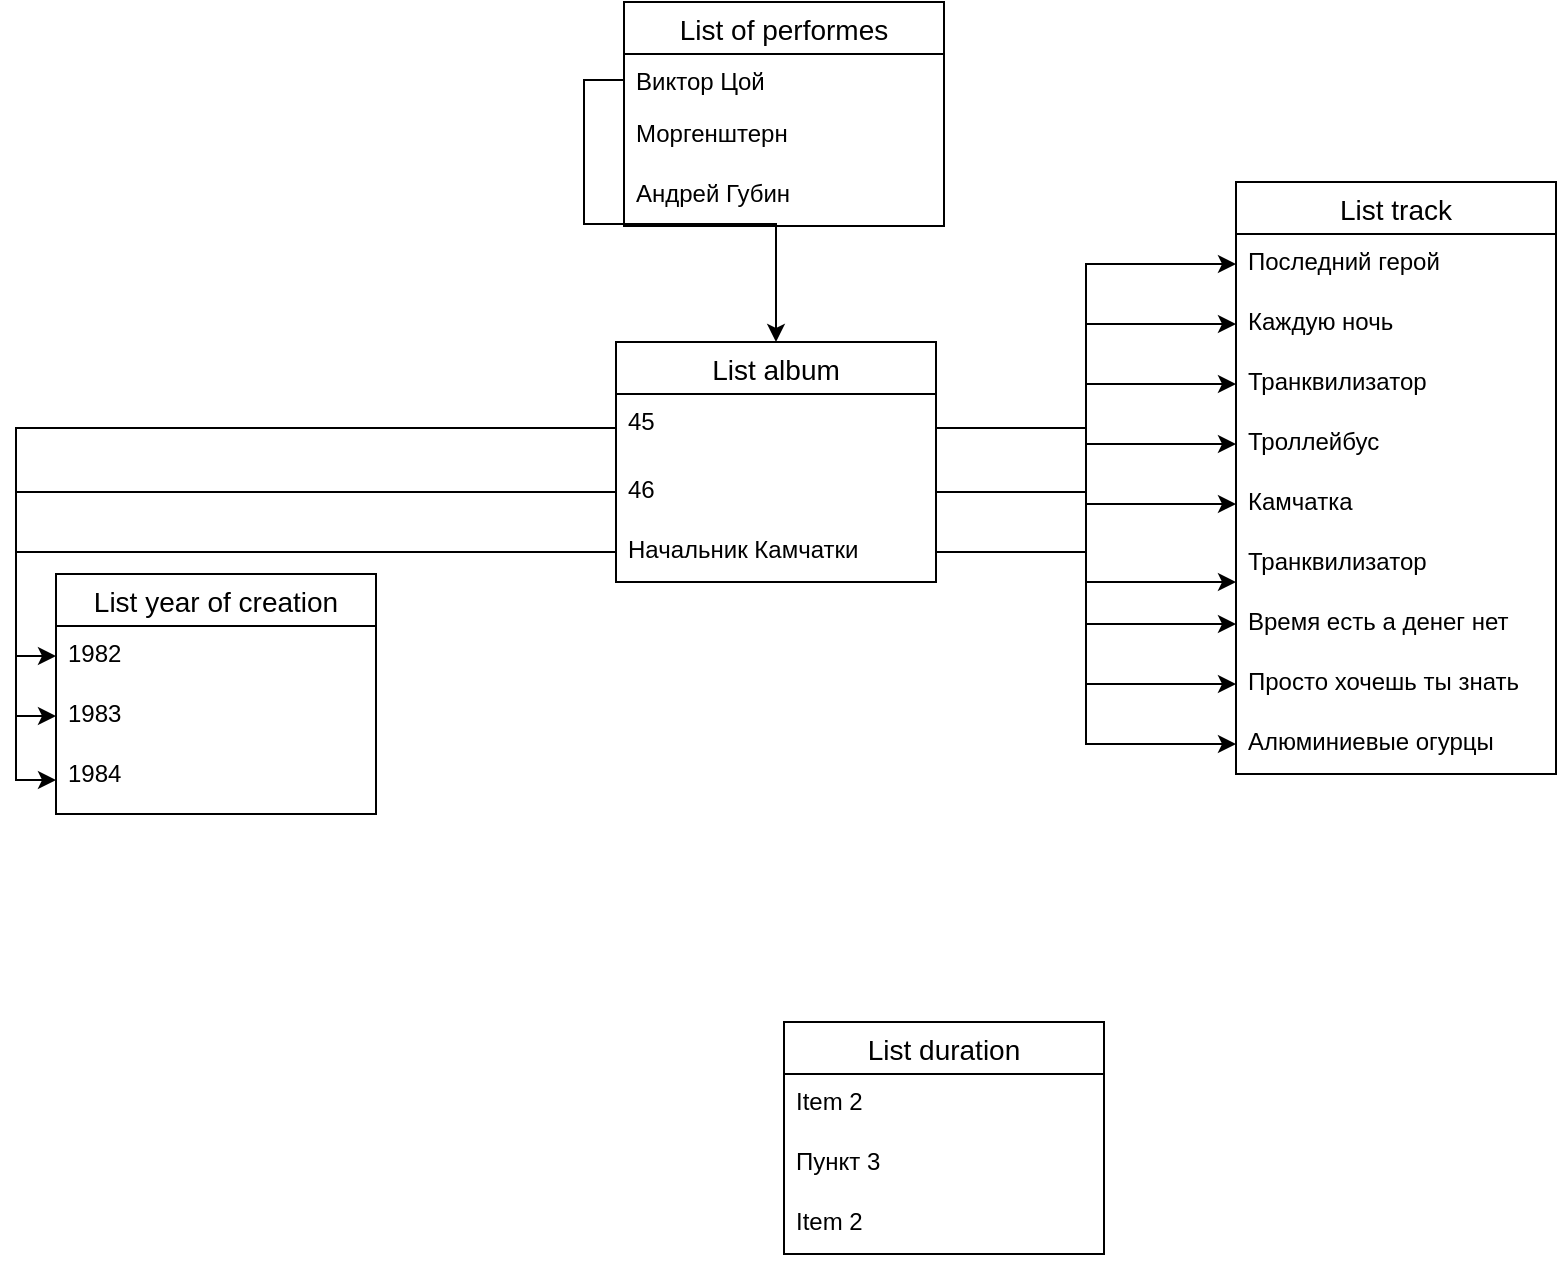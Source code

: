 <mxfile version="14.9.7" type="github">
  <diagram id="wcIPU9KMMJ4un5b8Lt9M" name="Page-1">
    <mxGraphModel dx="1422" dy="762" grid="1" gridSize="10" guides="1" tooltips="1" connect="1" arrows="1" fold="1" page="1" pageScale="1" pageWidth="827" pageHeight="1169" math="0" shadow="0">
      <root>
        <mxCell id="0" />
        <mxCell id="1" parent="0" />
        <mxCell id="bafzeU58rA8XqYi_XDJe-40" value="List of performes" style="swimlane;fontStyle=0;childLayout=stackLayout;horizontal=1;startSize=26;horizontalStack=0;resizeParent=1;resizeParentMax=0;resizeLast=0;collapsible=1;marginBottom=0;align=center;fontSize=14;" vertex="1" parent="1">
          <mxGeometry x="334" y="30" width="160" height="112" as="geometry" />
        </mxCell>
        <mxCell id="bafzeU58rA8XqYi_XDJe-41" value="Виктор Цой" style="text;strokeColor=none;fillColor=none;spacingLeft=4;spacingRight=4;overflow=hidden;rotatable=0;points=[[0,0.5],[1,0.5]];portConstraint=eastwest;fontSize=12;" vertex="1" parent="bafzeU58rA8XqYi_XDJe-40">
          <mxGeometry y="26" width="160" height="26" as="geometry" />
        </mxCell>
        <mxCell id="bafzeU58rA8XqYi_XDJe-42" value="Моргенштерн" style="text;strokeColor=none;fillColor=none;spacingLeft=4;spacingRight=4;overflow=hidden;rotatable=0;points=[[0,0.5],[1,0.5]];portConstraint=eastwest;fontSize=12;" vertex="1" parent="bafzeU58rA8XqYi_XDJe-40">
          <mxGeometry y="52" width="160" height="30" as="geometry" />
        </mxCell>
        <mxCell id="bafzeU58rA8XqYi_XDJe-43" value="Андрей Губин" style="text;strokeColor=none;fillColor=none;spacingLeft=4;spacingRight=4;overflow=hidden;rotatable=0;points=[[0,0.5],[1,0.5]];portConstraint=eastwest;fontSize=12;" vertex="1" parent="bafzeU58rA8XqYi_XDJe-40">
          <mxGeometry y="82" width="160" height="30" as="geometry" />
        </mxCell>
        <mxCell id="bafzeU58rA8XqYi_XDJe-48" value="List album" style="swimlane;fontStyle=0;childLayout=stackLayout;horizontal=1;startSize=26;horizontalStack=0;resizeParent=1;resizeParentMax=0;resizeLast=0;collapsible=1;marginBottom=0;align=center;fontSize=14;" vertex="1" parent="1">
          <mxGeometry x="330" y="200" width="160" height="120" as="geometry" />
        </mxCell>
        <mxCell id="bafzeU58rA8XqYi_XDJe-74" value="45" style="text;strokeColor=none;fillColor=none;spacingLeft=4;spacingRight=4;overflow=hidden;rotatable=0;points=[[0,0.5],[1,0.5]];portConstraint=eastwest;fontSize=12;" vertex="1" parent="bafzeU58rA8XqYi_XDJe-48">
          <mxGeometry y="26" width="160" height="34" as="geometry" />
        </mxCell>
        <mxCell id="bafzeU58rA8XqYi_XDJe-50" value="46" style="text;strokeColor=none;fillColor=none;spacingLeft=4;spacingRight=4;overflow=hidden;rotatable=0;points=[[0,0.5],[1,0.5]];portConstraint=eastwest;fontSize=12;" vertex="1" parent="bafzeU58rA8XqYi_XDJe-48">
          <mxGeometry y="60" width="160" height="30" as="geometry" />
        </mxCell>
        <mxCell id="bafzeU58rA8XqYi_XDJe-51" value="Начальник Камчатки" style="text;strokeColor=none;fillColor=none;spacingLeft=4;spacingRight=4;overflow=hidden;rotatable=0;points=[[0,0.5],[1,0.5]];portConstraint=eastwest;fontSize=12;" vertex="1" parent="bafzeU58rA8XqYi_XDJe-48">
          <mxGeometry y="90" width="160" height="30" as="geometry" />
        </mxCell>
        <mxCell id="bafzeU58rA8XqYi_XDJe-53" style="edgeStyle=orthogonalEdgeStyle;rounded=0;orthogonalLoop=1;jettySize=auto;html=1;exitX=0;exitY=0.5;exitDx=0;exitDy=0;" edge="1" parent="1" source="bafzeU58rA8XqYi_XDJe-41" target="bafzeU58rA8XqYi_XDJe-48">
          <mxGeometry relative="1" as="geometry" />
        </mxCell>
        <mxCell id="bafzeU58rA8XqYi_XDJe-68" value="List year of creation" style="swimlane;fontStyle=0;childLayout=stackLayout;horizontal=1;startSize=26;horizontalStack=0;resizeParent=1;resizeParentMax=0;resizeLast=0;collapsible=1;marginBottom=0;align=center;fontSize=14;" vertex="1" parent="1">
          <mxGeometry x="50" y="316" width="160" height="120" as="geometry" />
        </mxCell>
        <mxCell id="bafzeU58rA8XqYi_XDJe-69" value="1982" style="text;strokeColor=none;fillColor=none;spacingLeft=4;spacingRight=4;overflow=hidden;rotatable=0;points=[[0,0.5],[1,0.5]];portConstraint=eastwest;fontSize=12;" vertex="1" parent="bafzeU58rA8XqYi_XDJe-68">
          <mxGeometry y="26" width="160" height="30" as="geometry" />
        </mxCell>
        <mxCell id="bafzeU58rA8XqYi_XDJe-70" value="1983" style="text;strokeColor=none;fillColor=none;spacingLeft=4;spacingRight=4;overflow=hidden;rotatable=0;points=[[0,0.5],[1,0.5]];portConstraint=eastwest;fontSize=12;" vertex="1" parent="bafzeU58rA8XqYi_XDJe-68">
          <mxGeometry y="56" width="160" height="30" as="geometry" />
        </mxCell>
        <mxCell id="bafzeU58rA8XqYi_XDJe-71" value="1984" style="text;strokeColor=none;fillColor=none;spacingLeft=4;spacingRight=4;overflow=hidden;rotatable=0;points=[[0,0.5],[1,0.5]];portConstraint=eastwest;fontSize=12;" vertex="1" parent="bafzeU58rA8XqYi_XDJe-68">
          <mxGeometry y="86" width="160" height="34" as="geometry" />
        </mxCell>
        <mxCell id="bafzeU58rA8XqYi_XDJe-75" style="edgeStyle=orthogonalEdgeStyle;rounded=0;orthogonalLoop=1;jettySize=auto;html=1;entryX=0;entryY=0.5;entryDx=0;entryDy=0;" edge="1" parent="1" source="bafzeU58rA8XqYi_XDJe-74" target="bafzeU58rA8XqYi_XDJe-69">
          <mxGeometry relative="1" as="geometry" />
        </mxCell>
        <mxCell id="bafzeU58rA8XqYi_XDJe-79" style="edgeStyle=orthogonalEdgeStyle;rounded=0;orthogonalLoop=1;jettySize=auto;html=1;exitX=0;exitY=0.5;exitDx=0;exitDy=0;entryX=0;entryY=0.5;entryDx=0;entryDy=0;" edge="1" parent="1" source="bafzeU58rA8XqYi_XDJe-50" target="bafzeU58rA8XqYi_XDJe-70">
          <mxGeometry relative="1" as="geometry" />
        </mxCell>
        <mxCell id="bafzeU58rA8XqYi_XDJe-80" style="edgeStyle=orthogonalEdgeStyle;rounded=0;orthogonalLoop=1;jettySize=auto;html=1;entryX=0;entryY=0.5;entryDx=0;entryDy=0;" edge="1" parent="1" source="bafzeU58rA8XqYi_XDJe-51" target="bafzeU58rA8XqYi_XDJe-71">
          <mxGeometry relative="1" as="geometry" />
        </mxCell>
        <mxCell id="bafzeU58rA8XqYi_XDJe-109" value="List track" style="swimlane;fontStyle=0;childLayout=stackLayout;horizontal=1;startSize=26;horizontalStack=0;resizeParent=1;resizeParentMax=0;resizeLast=0;collapsible=1;marginBottom=0;align=center;fontSize=14;" vertex="1" parent="1">
          <mxGeometry x="640" y="120" width="160" height="296" as="geometry" />
        </mxCell>
        <mxCell id="bafzeU58rA8XqYi_XDJe-110" value="Последний герой" style="text;strokeColor=none;fillColor=none;spacingLeft=4;spacingRight=4;overflow=hidden;rotatable=0;points=[[0,0.5],[1,0.5]];portConstraint=eastwest;fontSize=12;" vertex="1" parent="bafzeU58rA8XqYi_XDJe-109">
          <mxGeometry y="26" width="160" height="30" as="geometry" />
        </mxCell>
        <mxCell id="bafzeU58rA8XqYi_XDJe-111" value="Каждую ночь" style="text;strokeColor=none;fillColor=none;spacingLeft=4;spacingRight=4;overflow=hidden;rotatable=0;points=[[0,0.5],[1,0.5]];portConstraint=eastwest;fontSize=12;" vertex="1" parent="bafzeU58rA8XqYi_XDJe-109">
          <mxGeometry y="56" width="160" height="30" as="geometry" />
        </mxCell>
        <mxCell id="bafzeU58rA8XqYi_XDJe-112" value="Транквилизатор" style="text;strokeColor=none;fillColor=none;spacingLeft=4;spacingRight=4;overflow=hidden;rotatable=0;points=[[0,0.5],[1,0.5]];portConstraint=eastwest;fontSize=12;" vertex="1" parent="bafzeU58rA8XqYi_XDJe-109">
          <mxGeometry y="86" width="160" height="30" as="geometry" />
        </mxCell>
        <mxCell id="bafzeU58rA8XqYi_XDJe-113" value="Троллейбус" style="text;strokeColor=none;fillColor=none;spacingLeft=4;spacingRight=4;overflow=hidden;rotatable=0;points=[[0,0.5],[1,0.5]];portConstraint=eastwest;fontSize=12;" vertex="1" parent="bafzeU58rA8XqYi_XDJe-109">
          <mxGeometry y="116" width="160" height="30" as="geometry" />
        </mxCell>
        <mxCell id="bafzeU58rA8XqYi_XDJe-114" value="Камчатка" style="text;strokeColor=none;fillColor=none;spacingLeft=4;spacingRight=4;overflow=hidden;rotatable=0;points=[[0,0.5],[1,0.5]];portConstraint=eastwest;fontSize=12;" vertex="1" parent="bafzeU58rA8XqYi_XDJe-109">
          <mxGeometry y="146" width="160" height="30" as="geometry" />
        </mxCell>
        <mxCell id="bafzeU58rA8XqYi_XDJe-115" value="Транквилизатор" style="text;strokeColor=none;fillColor=none;spacingLeft=4;spacingRight=4;overflow=hidden;rotatable=0;points=[[0,0.5],[1,0.5]];portConstraint=eastwest;fontSize=12;" vertex="1" parent="bafzeU58rA8XqYi_XDJe-109">
          <mxGeometry y="176" width="160" height="30" as="geometry" />
        </mxCell>
        <mxCell id="bafzeU58rA8XqYi_XDJe-116" value="Время есть а денег нет " style="text;strokeColor=none;fillColor=none;spacingLeft=4;spacingRight=4;overflow=hidden;rotatable=0;points=[[0,0.5],[1,0.5]];portConstraint=eastwest;fontSize=12;" vertex="1" parent="bafzeU58rA8XqYi_XDJe-109">
          <mxGeometry y="206" width="160" height="30" as="geometry" />
        </mxCell>
        <mxCell id="bafzeU58rA8XqYi_XDJe-117" value="Просто хочешь ты знать" style="text;strokeColor=none;fillColor=none;spacingLeft=4;spacingRight=4;overflow=hidden;rotatable=0;points=[[0,0.5],[1,0.5]];portConstraint=eastwest;fontSize=12;" vertex="1" parent="bafzeU58rA8XqYi_XDJe-109">
          <mxGeometry y="236" width="160" height="30" as="geometry" />
        </mxCell>
        <mxCell id="bafzeU58rA8XqYi_XDJe-118" value="Алюминиевые огурцы " style="text;strokeColor=none;fillColor=none;spacingLeft=4;spacingRight=4;overflow=hidden;rotatable=0;points=[[0,0.5],[1,0.5]];portConstraint=eastwest;fontSize=12;" vertex="1" parent="bafzeU58rA8XqYi_XDJe-109">
          <mxGeometry y="266" width="160" height="30" as="geometry" />
        </mxCell>
        <mxCell id="bafzeU58rA8XqYi_XDJe-120" style="edgeStyle=orthogonalEdgeStyle;rounded=0;orthogonalLoop=1;jettySize=auto;html=1;exitX=1;exitY=0.5;exitDx=0;exitDy=0;entryX=0;entryY=0.5;entryDx=0;entryDy=0;" edge="1" parent="1" source="bafzeU58rA8XqYi_XDJe-74" target="bafzeU58rA8XqYi_XDJe-116">
          <mxGeometry relative="1" as="geometry" />
        </mxCell>
        <mxCell id="bafzeU58rA8XqYi_XDJe-121" style="edgeStyle=orthogonalEdgeStyle;rounded=0;orthogonalLoop=1;jettySize=auto;html=1;entryX=0;entryY=0.5;entryDx=0;entryDy=0;" edge="1" parent="1" source="bafzeU58rA8XqYi_XDJe-74" target="bafzeU58rA8XqYi_XDJe-117">
          <mxGeometry relative="1" as="geometry" />
        </mxCell>
        <mxCell id="bafzeU58rA8XqYi_XDJe-122" style="edgeStyle=orthogonalEdgeStyle;rounded=0;orthogonalLoop=1;jettySize=auto;html=1;entryX=0;entryY=0.5;entryDx=0;entryDy=0;" edge="1" parent="1" source="bafzeU58rA8XqYi_XDJe-74" target="bafzeU58rA8XqYi_XDJe-118">
          <mxGeometry relative="1" as="geometry" />
        </mxCell>
        <mxCell id="bafzeU58rA8XqYi_XDJe-123" style="edgeStyle=orthogonalEdgeStyle;rounded=0;orthogonalLoop=1;jettySize=auto;html=1;entryX=0;entryY=0.5;entryDx=0;entryDy=0;" edge="1" parent="1" source="bafzeU58rA8XqYi_XDJe-50" target="bafzeU58rA8XqYi_XDJe-113">
          <mxGeometry relative="1" as="geometry" />
        </mxCell>
        <mxCell id="bafzeU58rA8XqYi_XDJe-124" style="edgeStyle=orthogonalEdgeStyle;rounded=0;orthogonalLoop=1;jettySize=auto;html=1;entryX=0;entryY=0.5;entryDx=0;entryDy=0;" edge="1" parent="1" source="bafzeU58rA8XqYi_XDJe-50" target="bafzeU58rA8XqYi_XDJe-114">
          <mxGeometry relative="1" as="geometry" />
        </mxCell>
        <mxCell id="bafzeU58rA8XqYi_XDJe-125" style="edgeStyle=orthogonalEdgeStyle;rounded=0;orthogonalLoop=1;jettySize=auto;html=1;entryX=0;entryY=0.8;entryDx=0;entryDy=0;entryPerimeter=0;" edge="1" parent="1" source="bafzeU58rA8XqYi_XDJe-50" target="bafzeU58rA8XqYi_XDJe-115">
          <mxGeometry relative="1" as="geometry" />
        </mxCell>
        <mxCell id="bafzeU58rA8XqYi_XDJe-126" style="edgeStyle=orthogonalEdgeStyle;rounded=0;orthogonalLoop=1;jettySize=auto;html=1;entryX=0;entryY=0.5;entryDx=0;entryDy=0;" edge="1" parent="1" source="bafzeU58rA8XqYi_XDJe-51" target="bafzeU58rA8XqYi_XDJe-110">
          <mxGeometry relative="1" as="geometry" />
        </mxCell>
        <mxCell id="bafzeU58rA8XqYi_XDJe-127" style="edgeStyle=orthogonalEdgeStyle;rounded=0;orthogonalLoop=1;jettySize=auto;html=1;entryX=0;entryY=0.5;entryDx=0;entryDy=0;" edge="1" parent="1" source="bafzeU58rA8XqYi_XDJe-51" target="bafzeU58rA8XqYi_XDJe-111">
          <mxGeometry relative="1" as="geometry" />
        </mxCell>
        <mxCell id="bafzeU58rA8XqYi_XDJe-128" style="edgeStyle=orthogonalEdgeStyle;rounded=0;orthogonalLoop=1;jettySize=auto;html=1;entryX=0;entryY=0.5;entryDx=0;entryDy=0;" edge="1" parent="1" source="bafzeU58rA8XqYi_XDJe-51" target="bafzeU58rA8XqYi_XDJe-112">
          <mxGeometry relative="1" as="geometry" />
        </mxCell>
        <mxCell id="bafzeU58rA8XqYi_XDJe-129" value="List duration" style="swimlane;fontStyle=0;childLayout=stackLayout;horizontal=1;startSize=26;horizontalStack=0;resizeParent=1;resizeParentMax=0;resizeLast=0;collapsible=1;marginBottom=0;align=center;fontSize=14;" vertex="1" parent="1">
          <mxGeometry x="414" y="540" width="160" height="116" as="geometry" />
        </mxCell>
        <mxCell id="bafzeU58rA8XqYi_XDJe-131" value="Item 2" style="text;strokeColor=none;fillColor=none;spacingLeft=4;spacingRight=4;overflow=hidden;rotatable=0;points=[[0,0.5],[1,0.5]];portConstraint=eastwest;fontSize=12;" vertex="1" parent="bafzeU58rA8XqYi_XDJe-129">
          <mxGeometry y="26" width="160" height="30" as="geometry" />
        </mxCell>
        <mxCell id="bafzeU58rA8XqYi_XDJe-132" value="Пункт 3" style="text;strokeColor=none;fillColor=none;spacingLeft=4;spacingRight=4;overflow=hidden;rotatable=0;points=[[0,0.5],[1,0.5]];portConstraint=eastwest;fontSize=12;" vertex="1" parent="bafzeU58rA8XqYi_XDJe-129">
          <mxGeometry y="56" width="160" height="30" as="geometry" />
        </mxCell>
        <mxCell id="bafzeU58rA8XqYi_XDJe-133" value="Item 2" style="text;strokeColor=none;fillColor=none;spacingLeft=4;spacingRight=4;overflow=hidden;rotatable=0;points=[[0,0.5],[1,0.5]];portConstraint=eastwest;fontSize=12;" vertex="1" parent="bafzeU58rA8XqYi_XDJe-129">
          <mxGeometry y="86" width="160" height="30" as="geometry" />
        </mxCell>
      </root>
    </mxGraphModel>
  </diagram>
</mxfile>
